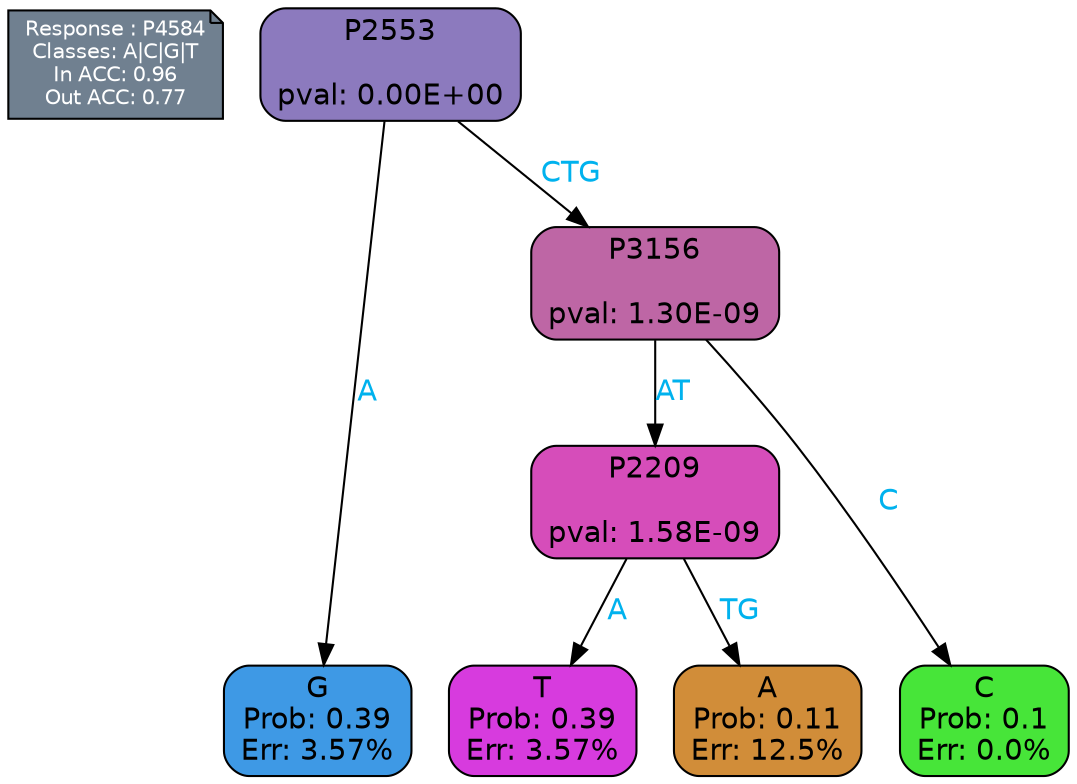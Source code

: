 digraph Tree {
node [shape=box, style="filled, rounded", color="black", fontname=helvetica] ;
graph [ranksep=equally, splines=polylines, bgcolor=transparent, dpi=600] ;
edge [fontname=helvetica] ;
LEGEND [label="Response : P4584
Classes: A|C|G|T
In ACC: 0.96
Out ACC: 0.77
",shape=note,align=left,style=filled,fillcolor="slategray",fontcolor="white",fontsize=10];1 [label="P2553

pval: 0.00E+00", fillcolor="#8c7abe"] ;
2 [label="G
Prob: 0.39
Err: 3.57%", fillcolor="#3e99e5"] ;
3 [label="P3156

pval: 1.30E-09", fillcolor="#be66a5"] ;
4 [label="P2209

pval: 1.58E-09", fillcolor="#d64dba"] ;
5 [label="T
Prob: 0.39
Err: 3.57%", fillcolor="#d73bde"] ;
6 [label="A
Prob: 0.11
Err: 12.5%", fillcolor="#d18d39"] ;
7 [label="C
Prob: 0.1
Err: 0.0%", fillcolor="#47e539"] ;
1 -> 2 [label="A",fontcolor=deepskyblue2] ;
1 -> 3 [label="CTG",fontcolor=deepskyblue2] ;
3 -> 4 [label="AT",fontcolor=deepskyblue2] ;
3 -> 7 [label="C",fontcolor=deepskyblue2] ;
4 -> 5 [label="A",fontcolor=deepskyblue2] ;
4 -> 6 [label="TG",fontcolor=deepskyblue2] ;
{rank = same; 2;5;6;7;}{rank = same; LEGEND;1;}}